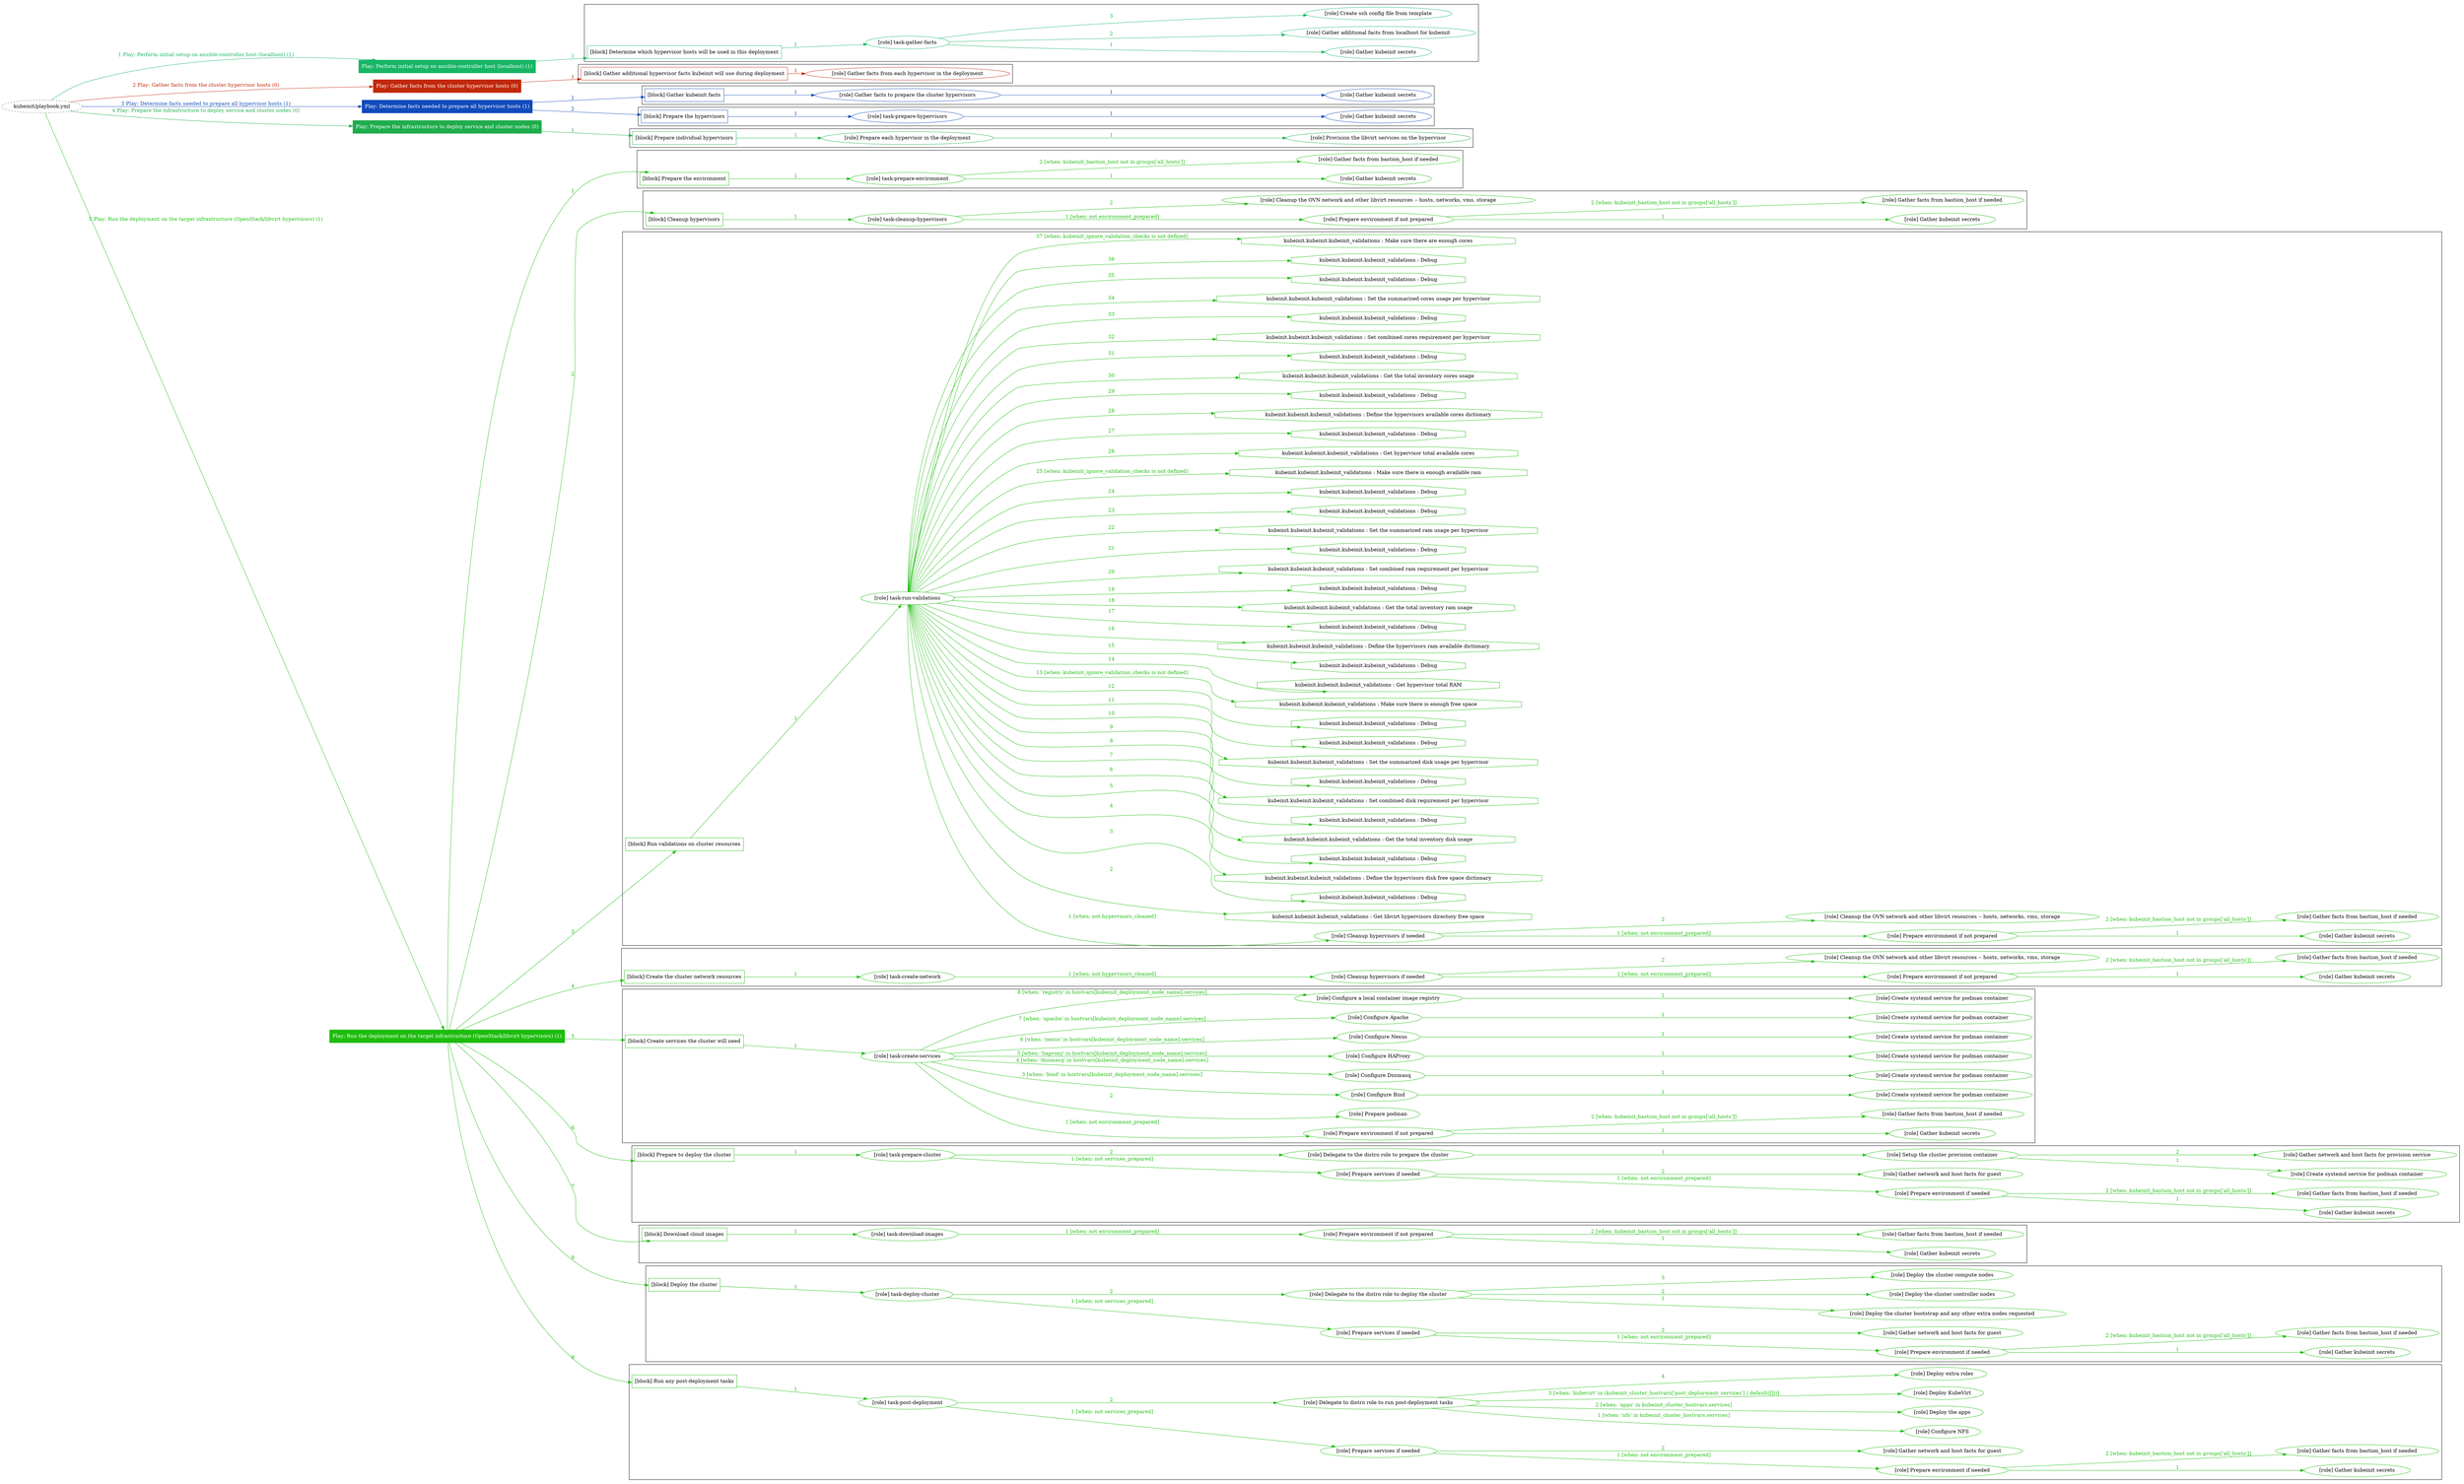 digraph {
	graph [concentrate=true ordering=in rankdir=LR ratio=fill]
	edge [esep=5 sep=10]
	"kubeinit/playbook.yml" [URL="/home/runner/work/kubeinit/kubeinit/kubeinit/playbook.yml" id=playbook_7d50c260 style=dotted]
	"kubeinit/playbook.yml" -> play_c2d3c5b2 [label="1 Play: Perform initial setup on ansible-controller host (localhost) (1)" color="#16b665" fontcolor="#16b665" id=edge_play_c2d3c5b2 labeltooltip="1 Play: Perform initial setup on ansible-controller host (localhost) (1)" tooltip="1 Play: Perform initial setup on ansible-controller host (localhost) (1)"]
	subgraph "Play: Perform initial setup on ansible-controller host (localhost) (1)" {
		play_c2d3c5b2 [label="Play: Perform initial setup on ansible-controller host (localhost) (1)" URL="/home/runner/work/kubeinit/kubeinit/kubeinit/playbook.yml" color="#16b665" fontcolor="#ffffff" id=play_c2d3c5b2 shape=box style=filled tooltip=localhost]
		play_c2d3c5b2 -> block_e5d37cc3 [label=1 color="#16b665" fontcolor="#16b665" id=edge_block_e5d37cc3 labeltooltip=1 tooltip=1]
		subgraph cluster_block_e5d37cc3 {
			block_e5d37cc3 [label="[block] Determine which hypervisor hosts will be used in this deployment" URL="/home/runner/work/kubeinit/kubeinit/kubeinit/playbook.yml" color="#16b665" id=block_e5d37cc3 labeltooltip="Determine which hypervisor hosts will be used in this deployment" shape=box tooltip="Determine which hypervisor hosts will be used in this deployment"]
			block_e5d37cc3 -> role_87b93e81 [label="1 " color="#16b665" fontcolor="#16b665" id=edge_role_87b93e81 labeltooltip="1 " tooltip="1 "]
			subgraph "task-gather-facts" {
				role_87b93e81 [label="[role] task-gather-facts" URL="/home/runner/work/kubeinit/kubeinit/kubeinit/playbook.yml" color="#16b665" id=role_87b93e81 tooltip="task-gather-facts"]
				role_87b93e81 -> role_99f37edb [label="1 " color="#16b665" fontcolor="#16b665" id=edge_role_99f37edb labeltooltip="1 " tooltip="1 "]
				subgraph "Gather kubeinit secrets" {
					role_99f37edb [label="[role] Gather kubeinit secrets" URL="/home/runner/.ansible/collections/ansible_collections/kubeinit/kubeinit/roles/kubeinit_prepare/tasks/build_hypervisors_group.yml" color="#16b665" id=role_99f37edb tooltip="Gather kubeinit secrets"]
				}
				role_87b93e81 -> role_da54cb33 [label="2 " color="#16b665" fontcolor="#16b665" id=edge_role_da54cb33 labeltooltip="2 " tooltip="2 "]
				subgraph "Gather additional facts from localhost for kubeinit" {
					role_da54cb33 [label="[role] Gather additional facts from localhost for kubeinit" URL="/home/runner/.ansible/collections/ansible_collections/kubeinit/kubeinit/roles/kubeinit_prepare/tasks/build_hypervisors_group.yml" color="#16b665" id=role_da54cb33 tooltip="Gather additional facts from localhost for kubeinit"]
				}
				role_87b93e81 -> role_543dd1a6 [label="3 " color="#16b665" fontcolor="#16b665" id=edge_role_543dd1a6 labeltooltip="3 " tooltip="3 "]
				subgraph "Create ssh config file from template" {
					role_543dd1a6 [label="[role] Create ssh config file from template" URL="/home/runner/.ansible/collections/ansible_collections/kubeinit/kubeinit/roles/kubeinit_prepare/tasks/build_hypervisors_group.yml" color="#16b665" id=role_543dd1a6 tooltip="Create ssh config file from template"]
				}
			}
		}
	}
	"kubeinit/playbook.yml" -> play_42590646 [label="2 Play: Gather facts from the cluster hypervisor hosts (0)" color="#c1290b" fontcolor="#c1290b" id=edge_play_42590646 labeltooltip="2 Play: Gather facts from the cluster hypervisor hosts (0)" tooltip="2 Play: Gather facts from the cluster hypervisor hosts (0)"]
	subgraph "Play: Gather facts from the cluster hypervisor hosts (0)" {
		play_42590646 [label="Play: Gather facts from the cluster hypervisor hosts (0)" URL="/home/runner/work/kubeinit/kubeinit/kubeinit/playbook.yml" color="#c1290b" fontcolor="#ffffff" id=play_42590646 shape=box style=filled tooltip="Play: Gather facts from the cluster hypervisor hosts (0)"]
		play_42590646 -> block_20b50455 [label=1 color="#c1290b" fontcolor="#c1290b" id=edge_block_20b50455 labeltooltip=1 tooltip=1]
		subgraph cluster_block_20b50455 {
			block_20b50455 [label="[block] Gather additional hypervisor facts kubeinit will use during deployment" URL="/home/runner/work/kubeinit/kubeinit/kubeinit/playbook.yml" color="#c1290b" id=block_20b50455 labeltooltip="Gather additional hypervisor facts kubeinit will use during deployment" shape=box tooltip="Gather additional hypervisor facts kubeinit will use during deployment"]
			block_20b50455 -> role_c400bb9d [label="1 " color="#c1290b" fontcolor="#c1290b" id=edge_role_c400bb9d labeltooltip="1 " tooltip="1 "]
			subgraph "Gather facts from each hypervisor in the deployment" {
				role_c400bb9d [label="[role] Gather facts from each hypervisor in the deployment" URL="/home/runner/work/kubeinit/kubeinit/kubeinit/playbook.yml" color="#c1290b" id=role_c400bb9d tooltip="Gather facts from each hypervisor in the deployment"]
			}
		}
	}
	"kubeinit/playbook.yml" -> play_c71c7848 [label="3 Play: Determine facts needed to prepare all hypervisor hosts (1)" color="#114bbb" fontcolor="#114bbb" id=edge_play_c71c7848 labeltooltip="3 Play: Determine facts needed to prepare all hypervisor hosts (1)" tooltip="3 Play: Determine facts needed to prepare all hypervisor hosts (1)"]
	subgraph "Play: Determine facts needed to prepare all hypervisor hosts (1)" {
		play_c71c7848 [label="Play: Determine facts needed to prepare all hypervisor hosts (1)" URL="/home/runner/work/kubeinit/kubeinit/kubeinit/playbook.yml" color="#114bbb" fontcolor="#ffffff" id=play_c71c7848 shape=box style=filled tooltip=localhost]
		play_c71c7848 -> block_9bcb5106 [label=1 color="#114bbb" fontcolor="#114bbb" id=edge_block_9bcb5106 labeltooltip=1 tooltip=1]
		subgraph cluster_block_9bcb5106 {
			block_9bcb5106 [label="[block] Gather kubeinit facts" URL="/home/runner/work/kubeinit/kubeinit/kubeinit/playbook.yml" color="#114bbb" id=block_9bcb5106 labeltooltip="Gather kubeinit facts" shape=box tooltip="Gather kubeinit facts"]
			block_9bcb5106 -> role_41654262 [label="1 " color="#114bbb" fontcolor="#114bbb" id=edge_role_41654262 labeltooltip="1 " tooltip="1 "]
			subgraph "Gather facts to prepare the cluster hypervisors" {
				role_41654262 [label="[role] Gather facts to prepare the cluster hypervisors" URL="/home/runner/work/kubeinit/kubeinit/kubeinit/playbook.yml" color="#114bbb" id=role_41654262 tooltip="Gather facts to prepare the cluster hypervisors"]
				role_41654262 -> role_6ba52eef [label="1 " color="#114bbb" fontcolor="#114bbb" id=edge_role_6ba52eef labeltooltip="1 " tooltip="1 "]
				subgraph "Gather kubeinit secrets" {
					role_6ba52eef [label="[role] Gather kubeinit secrets" URL="/home/runner/.ansible/collections/ansible_collections/kubeinit/kubeinit/roles/kubeinit_prepare/tasks/gather_kubeinit_facts.yml" color="#114bbb" id=role_6ba52eef tooltip="Gather kubeinit secrets"]
				}
			}
		}
		play_c71c7848 -> block_4c6f9617 [label=2 color="#114bbb" fontcolor="#114bbb" id=edge_block_4c6f9617 labeltooltip=2 tooltip=2]
		subgraph cluster_block_4c6f9617 {
			block_4c6f9617 [label="[block] Prepare the hypervisors" URL="/home/runner/work/kubeinit/kubeinit/kubeinit/playbook.yml" color="#114bbb" id=block_4c6f9617 labeltooltip="Prepare the hypervisors" shape=box tooltip="Prepare the hypervisors"]
			block_4c6f9617 -> role_143a505f [label="1 " color="#114bbb" fontcolor="#114bbb" id=edge_role_143a505f labeltooltip="1 " tooltip="1 "]
			subgraph "task-prepare-hypervisors" {
				role_143a505f [label="[role] task-prepare-hypervisors" URL="/home/runner/work/kubeinit/kubeinit/kubeinit/playbook.yml" color="#114bbb" id=role_143a505f tooltip="task-prepare-hypervisors"]
				role_143a505f -> role_879d6392 [label="1 " color="#114bbb" fontcolor="#114bbb" id=edge_role_879d6392 labeltooltip="1 " tooltip="1 "]
				subgraph "Gather kubeinit secrets" {
					role_879d6392 [label="[role] Gather kubeinit secrets" URL="/home/runner/.ansible/collections/ansible_collections/kubeinit/kubeinit/roles/kubeinit_prepare/tasks/gather_kubeinit_facts.yml" color="#114bbb" id=role_879d6392 tooltip="Gather kubeinit secrets"]
				}
			}
		}
	}
	"kubeinit/playbook.yml" -> play_f373e8b5 [label="4 Play: Prepare the infrastructure to deploy service and cluster nodes (0)" color="#1fad4c" fontcolor="#1fad4c" id=edge_play_f373e8b5 labeltooltip="4 Play: Prepare the infrastructure to deploy service and cluster nodes (0)" tooltip="4 Play: Prepare the infrastructure to deploy service and cluster nodes (0)"]
	subgraph "Play: Prepare the infrastructure to deploy service and cluster nodes (0)" {
		play_f373e8b5 [label="Play: Prepare the infrastructure to deploy service and cluster nodes (0)" URL="/home/runner/work/kubeinit/kubeinit/kubeinit/playbook.yml" color="#1fad4c" fontcolor="#ffffff" id=play_f373e8b5 shape=box style=filled tooltip="Play: Prepare the infrastructure to deploy service and cluster nodes (0)"]
		play_f373e8b5 -> block_27db4c7c [label=1 color="#1fad4c" fontcolor="#1fad4c" id=edge_block_27db4c7c labeltooltip=1 tooltip=1]
		subgraph cluster_block_27db4c7c {
			block_27db4c7c [label="[block] Prepare individual hypervisors" URL="/home/runner/work/kubeinit/kubeinit/kubeinit/playbook.yml" color="#1fad4c" id=block_27db4c7c labeltooltip="Prepare individual hypervisors" shape=box tooltip="Prepare individual hypervisors"]
			block_27db4c7c -> role_9af1e658 [label="1 " color="#1fad4c" fontcolor="#1fad4c" id=edge_role_9af1e658 labeltooltip="1 " tooltip="1 "]
			subgraph "Prepare each hypervisor in the deployment" {
				role_9af1e658 [label="[role] Prepare each hypervisor in the deployment" URL="/home/runner/work/kubeinit/kubeinit/kubeinit/playbook.yml" color="#1fad4c" id=role_9af1e658 tooltip="Prepare each hypervisor in the deployment"]
				role_9af1e658 -> role_0b201e44 [label="1 " color="#1fad4c" fontcolor="#1fad4c" id=edge_role_0b201e44 labeltooltip="1 " tooltip="1 "]
				subgraph "Provision the libvirt services on the hypervisor" {
					role_0b201e44 [label="[role] Provision the libvirt services on the hypervisor" URL="/home/runner/.ansible/collections/ansible_collections/kubeinit/kubeinit/roles/kubeinit_prepare/tasks/prepare_hypervisor.yml" color="#1fad4c" id=role_0b201e44 tooltip="Provision the libvirt services on the hypervisor"]
				}
			}
		}
	}
	"kubeinit/playbook.yml" -> play_487c11a9 [label="5 Play: Run the deployment on the target infrastructure (OpenStack/libvirt hypervisors) (1)" color="#1ebd0f" fontcolor="#1ebd0f" id=edge_play_487c11a9 labeltooltip="5 Play: Run the deployment on the target infrastructure (OpenStack/libvirt hypervisors) (1)" tooltip="5 Play: Run the deployment on the target infrastructure (OpenStack/libvirt hypervisors) (1)"]
	subgraph "Play: Run the deployment on the target infrastructure (OpenStack/libvirt hypervisors) (1)" {
		play_487c11a9 [label="Play: Run the deployment on the target infrastructure (OpenStack/libvirt hypervisors) (1)" URL="/home/runner/work/kubeinit/kubeinit/kubeinit/playbook.yml" color="#1ebd0f" fontcolor="#ffffff" id=play_487c11a9 shape=box style=filled tooltip=localhost]
		play_487c11a9 -> block_dd0f492b [label=1 color="#1ebd0f" fontcolor="#1ebd0f" id=edge_block_dd0f492b labeltooltip=1 tooltip=1]
		subgraph cluster_block_dd0f492b {
			block_dd0f492b [label="[block] Prepare the environment" URL="/home/runner/work/kubeinit/kubeinit/kubeinit/playbook.yml" color="#1ebd0f" id=block_dd0f492b labeltooltip="Prepare the environment" shape=box tooltip="Prepare the environment"]
			block_dd0f492b -> role_3e45c7af [label="1 " color="#1ebd0f" fontcolor="#1ebd0f" id=edge_role_3e45c7af labeltooltip="1 " tooltip="1 "]
			subgraph "task-prepare-environment" {
				role_3e45c7af [label="[role] task-prepare-environment" URL="/home/runner/work/kubeinit/kubeinit/kubeinit/playbook.yml" color="#1ebd0f" id=role_3e45c7af tooltip="task-prepare-environment"]
				role_3e45c7af -> role_49342302 [label="1 " color="#1ebd0f" fontcolor="#1ebd0f" id=edge_role_49342302 labeltooltip="1 " tooltip="1 "]
				subgraph "Gather kubeinit secrets" {
					role_49342302 [label="[role] Gather kubeinit secrets" URL="/home/runner/.ansible/collections/ansible_collections/kubeinit/kubeinit/roles/kubeinit_prepare/tasks/gather_kubeinit_facts.yml" color="#1ebd0f" id=role_49342302 tooltip="Gather kubeinit secrets"]
				}
				role_3e45c7af -> role_d9dae331 [label="2 [when: kubeinit_bastion_host not in groups['all_hosts']]" color="#1ebd0f" fontcolor="#1ebd0f" id=edge_role_d9dae331 labeltooltip="2 [when: kubeinit_bastion_host not in groups['all_hosts']]" tooltip="2 [when: kubeinit_bastion_host not in groups['all_hosts']]"]
				subgraph "Gather facts from bastion_host if needed" {
					role_d9dae331 [label="[role] Gather facts from bastion_host if needed" URL="/home/runner/.ansible/collections/ansible_collections/kubeinit/kubeinit/roles/kubeinit_prepare/tasks/main.yml" color="#1ebd0f" id=role_d9dae331 tooltip="Gather facts from bastion_host if needed"]
				}
			}
		}
		play_487c11a9 -> block_1b377a20 [label=2 color="#1ebd0f" fontcolor="#1ebd0f" id=edge_block_1b377a20 labeltooltip=2 tooltip=2]
		subgraph cluster_block_1b377a20 {
			block_1b377a20 [label="[block] Cleanup hypervisors" URL="/home/runner/work/kubeinit/kubeinit/kubeinit/playbook.yml" color="#1ebd0f" id=block_1b377a20 labeltooltip="Cleanup hypervisors" shape=box tooltip="Cleanup hypervisors"]
			block_1b377a20 -> role_8e061dad [label="1 " color="#1ebd0f" fontcolor="#1ebd0f" id=edge_role_8e061dad labeltooltip="1 " tooltip="1 "]
			subgraph "task-cleanup-hypervisors" {
				role_8e061dad [label="[role] task-cleanup-hypervisors" URL="/home/runner/work/kubeinit/kubeinit/kubeinit/playbook.yml" color="#1ebd0f" id=role_8e061dad tooltip="task-cleanup-hypervisors"]
				role_8e061dad -> role_d3abb04c [label="1 [when: not environment_prepared]" color="#1ebd0f" fontcolor="#1ebd0f" id=edge_role_d3abb04c labeltooltip="1 [when: not environment_prepared]" tooltip="1 [when: not environment_prepared]"]
				subgraph "Prepare environment if not prepared" {
					role_d3abb04c [label="[role] Prepare environment if not prepared" URL="/home/runner/.ansible/collections/ansible_collections/kubeinit/kubeinit/roles/kubeinit_libvirt/tasks/cleanup_hypervisors.yml" color="#1ebd0f" id=role_d3abb04c tooltip="Prepare environment if not prepared"]
					role_d3abb04c -> role_2fe85d28 [label="1 " color="#1ebd0f" fontcolor="#1ebd0f" id=edge_role_2fe85d28 labeltooltip="1 " tooltip="1 "]
					subgraph "Gather kubeinit secrets" {
						role_2fe85d28 [label="[role] Gather kubeinit secrets" URL="/home/runner/.ansible/collections/ansible_collections/kubeinit/kubeinit/roles/kubeinit_prepare/tasks/gather_kubeinit_facts.yml" color="#1ebd0f" id=role_2fe85d28 tooltip="Gather kubeinit secrets"]
					}
					role_d3abb04c -> role_1bf56ad1 [label="2 [when: kubeinit_bastion_host not in groups['all_hosts']]" color="#1ebd0f" fontcolor="#1ebd0f" id=edge_role_1bf56ad1 labeltooltip="2 [when: kubeinit_bastion_host not in groups['all_hosts']]" tooltip="2 [when: kubeinit_bastion_host not in groups['all_hosts']]"]
					subgraph "Gather facts from bastion_host if needed" {
						role_1bf56ad1 [label="[role] Gather facts from bastion_host if needed" URL="/home/runner/.ansible/collections/ansible_collections/kubeinit/kubeinit/roles/kubeinit_prepare/tasks/main.yml" color="#1ebd0f" id=role_1bf56ad1 tooltip="Gather facts from bastion_host if needed"]
					}
				}
				role_8e061dad -> role_7c693d55 [label="2 " color="#1ebd0f" fontcolor="#1ebd0f" id=edge_role_7c693d55 labeltooltip="2 " tooltip="2 "]
				subgraph "Cleanup the OVN network and other libvirt resources -- hosts, networks, vms, storage" {
					role_7c693d55 [label="[role] Cleanup the OVN network and other libvirt resources -- hosts, networks, vms, storage" URL="/home/runner/.ansible/collections/ansible_collections/kubeinit/kubeinit/roles/kubeinit_libvirt/tasks/cleanup_hypervisors.yml" color="#1ebd0f" id=role_7c693d55 tooltip="Cleanup the OVN network and other libvirt resources -- hosts, networks, vms, storage"]
				}
			}
		}
		play_487c11a9 -> block_9f2cb100 [label=3 color="#1ebd0f" fontcolor="#1ebd0f" id=edge_block_9f2cb100 labeltooltip=3 tooltip=3]
		subgraph cluster_block_9f2cb100 {
			block_9f2cb100 [label="[block] Run validations on cluster resources" URL="/home/runner/work/kubeinit/kubeinit/kubeinit/playbook.yml" color="#1ebd0f" id=block_9f2cb100 labeltooltip="Run validations on cluster resources" shape=box tooltip="Run validations on cluster resources"]
			block_9f2cb100 -> role_5605575b [label="1 " color="#1ebd0f" fontcolor="#1ebd0f" id=edge_role_5605575b labeltooltip="1 " tooltip="1 "]
			subgraph "task-run-validations" {
				role_5605575b [label="[role] task-run-validations" URL="/home/runner/work/kubeinit/kubeinit/kubeinit/playbook.yml" color="#1ebd0f" id=role_5605575b tooltip="task-run-validations"]
				role_5605575b -> role_04440552 [label="1 [when: not hypervisors_cleaned]" color="#1ebd0f" fontcolor="#1ebd0f" id=edge_role_04440552 labeltooltip="1 [when: not hypervisors_cleaned]" tooltip="1 [when: not hypervisors_cleaned]"]
				subgraph "Cleanup hypervisors if needed" {
					role_04440552 [label="[role] Cleanup hypervisors if needed" URL="/home/runner/.ansible/collections/ansible_collections/kubeinit/kubeinit/roles/kubeinit_validations/tasks/main.yml" color="#1ebd0f" id=role_04440552 tooltip="Cleanup hypervisors if needed"]
					role_04440552 -> role_e9a7d5d6 [label="1 [when: not environment_prepared]" color="#1ebd0f" fontcolor="#1ebd0f" id=edge_role_e9a7d5d6 labeltooltip="1 [when: not environment_prepared]" tooltip="1 [when: not environment_prepared]"]
					subgraph "Prepare environment if not prepared" {
						role_e9a7d5d6 [label="[role] Prepare environment if not prepared" URL="/home/runner/.ansible/collections/ansible_collections/kubeinit/kubeinit/roles/kubeinit_libvirt/tasks/cleanup_hypervisors.yml" color="#1ebd0f" id=role_e9a7d5d6 tooltip="Prepare environment if not prepared"]
						role_e9a7d5d6 -> role_2e8d3745 [label="1 " color="#1ebd0f" fontcolor="#1ebd0f" id=edge_role_2e8d3745 labeltooltip="1 " tooltip="1 "]
						subgraph "Gather kubeinit secrets" {
							role_2e8d3745 [label="[role] Gather kubeinit secrets" URL="/home/runner/.ansible/collections/ansible_collections/kubeinit/kubeinit/roles/kubeinit_prepare/tasks/gather_kubeinit_facts.yml" color="#1ebd0f" id=role_2e8d3745 tooltip="Gather kubeinit secrets"]
						}
						role_e9a7d5d6 -> role_9ceb7a9b [label="2 [when: kubeinit_bastion_host not in groups['all_hosts']]" color="#1ebd0f" fontcolor="#1ebd0f" id=edge_role_9ceb7a9b labeltooltip="2 [when: kubeinit_bastion_host not in groups['all_hosts']]" tooltip="2 [when: kubeinit_bastion_host not in groups['all_hosts']]"]
						subgraph "Gather facts from bastion_host if needed" {
							role_9ceb7a9b [label="[role] Gather facts from bastion_host if needed" URL="/home/runner/.ansible/collections/ansible_collections/kubeinit/kubeinit/roles/kubeinit_prepare/tasks/main.yml" color="#1ebd0f" id=role_9ceb7a9b tooltip="Gather facts from bastion_host if needed"]
						}
					}
					role_04440552 -> role_4bab05a2 [label="2 " color="#1ebd0f" fontcolor="#1ebd0f" id=edge_role_4bab05a2 labeltooltip="2 " tooltip="2 "]
					subgraph "Cleanup the OVN network and other libvirt resources -- hosts, networks, vms, storage" {
						role_4bab05a2 [label="[role] Cleanup the OVN network and other libvirt resources -- hosts, networks, vms, storage" URL="/home/runner/.ansible/collections/ansible_collections/kubeinit/kubeinit/roles/kubeinit_libvirt/tasks/cleanup_hypervisors.yml" color="#1ebd0f" id=role_4bab05a2 tooltip="Cleanup the OVN network and other libvirt resources -- hosts, networks, vms, storage"]
					}
				}
				task_956a75c8 [label="kubeinit.kubeinit.kubeinit_validations : Get libvirt hypervisors directory free space" URL="/home/runner/.ansible/collections/ansible_collections/kubeinit/kubeinit/roles/kubeinit_validations/tasks/10_libvirt_free_space.yml" color="#1ebd0f" id=task_956a75c8 shape=octagon tooltip="kubeinit.kubeinit.kubeinit_validations : Get libvirt hypervisors directory free space"]
				role_5605575b -> task_956a75c8 [label="2 " color="#1ebd0f" fontcolor="#1ebd0f" id=edge_task_956a75c8 labeltooltip="2 " tooltip="2 "]
				task_4034fff7 [label="kubeinit.kubeinit.kubeinit_validations : Debug" URL="/home/runner/.ansible/collections/ansible_collections/kubeinit/kubeinit/roles/kubeinit_validations/tasks/10_libvirt_free_space.yml" color="#1ebd0f" id=task_4034fff7 shape=octagon tooltip="kubeinit.kubeinit.kubeinit_validations : Debug"]
				role_5605575b -> task_4034fff7 [label="3 " color="#1ebd0f" fontcolor="#1ebd0f" id=edge_task_4034fff7 labeltooltip="3 " tooltip="3 "]
				task_e8ca8af4 [label="kubeinit.kubeinit.kubeinit_validations : Define the hypervisors disk free space dictionary" URL="/home/runner/.ansible/collections/ansible_collections/kubeinit/kubeinit/roles/kubeinit_validations/tasks/10_libvirt_free_space.yml" color="#1ebd0f" id=task_e8ca8af4 shape=octagon tooltip="kubeinit.kubeinit.kubeinit_validations : Define the hypervisors disk free space dictionary"]
				role_5605575b -> task_e8ca8af4 [label="4 " color="#1ebd0f" fontcolor="#1ebd0f" id=edge_task_e8ca8af4 labeltooltip="4 " tooltip="4 "]
				task_280119fa [label="kubeinit.kubeinit.kubeinit_validations : Debug" URL="/home/runner/.ansible/collections/ansible_collections/kubeinit/kubeinit/roles/kubeinit_validations/tasks/10_libvirt_free_space.yml" color="#1ebd0f" id=task_280119fa shape=octagon tooltip="kubeinit.kubeinit.kubeinit_validations : Debug"]
				role_5605575b -> task_280119fa [label="5 " color="#1ebd0f" fontcolor="#1ebd0f" id=edge_task_280119fa labeltooltip="5 " tooltip="5 "]
				task_fe35604f [label="kubeinit.kubeinit.kubeinit_validations : Get the total inventory disk usage" URL="/home/runner/.ansible/collections/ansible_collections/kubeinit/kubeinit/roles/kubeinit_validations/tasks/10_libvirt_free_space.yml" color="#1ebd0f" id=task_fe35604f shape=octagon tooltip="kubeinit.kubeinit.kubeinit_validations : Get the total inventory disk usage"]
				role_5605575b -> task_fe35604f [label="6 " color="#1ebd0f" fontcolor="#1ebd0f" id=edge_task_fe35604f labeltooltip="6 " tooltip="6 "]
				task_0dc60082 [label="kubeinit.kubeinit.kubeinit_validations : Debug" URL="/home/runner/.ansible/collections/ansible_collections/kubeinit/kubeinit/roles/kubeinit_validations/tasks/10_libvirt_free_space.yml" color="#1ebd0f" id=task_0dc60082 shape=octagon tooltip="kubeinit.kubeinit.kubeinit_validations : Debug"]
				role_5605575b -> task_0dc60082 [label="7 " color="#1ebd0f" fontcolor="#1ebd0f" id=edge_task_0dc60082 labeltooltip="7 " tooltip="7 "]
				task_968a9bf8 [label="kubeinit.kubeinit.kubeinit_validations : Set combined disk requirement per hypervisor" URL="/home/runner/.ansible/collections/ansible_collections/kubeinit/kubeinit/roles/kubeinit_validations/tasks/10_libvirt_free_space.yml" color="#1ebd0f" id=task_968a9bf8 shape=octagon tooltip="kubeinit.kubeinit.kubeinit_validations : Set combined disk requirement per hypervisor"]
				role_5605575b -> task_968a9bf8 [label="8 " color="#1ebd0f" fontcolor="#1ebd0f" id=edge_task_968a9bf8 labeltooltip="8 " tooltip="8 "]
				task_f3e3b133 [label="kubeinit.kubeinit.kubeinit_validations : Debug" URL="/home/runner/.ansible/collections/ansible_collections/kubeinit/kubeinit/roles/kubeinit_validations/tasks/10_libvirt_free_space.yml" color="#1ebd0f" id=task_f3e3b133 shape=octagon tooltip="kubeinit.kubeinit.kubeinit_validations : Debug"]
				role_5605575b -> task_f3e3b133 [label="9 " color="#1ebd0f" fontcolor="#1ebd0f" id=edge_task_f3e3b133 labeltooltip="9 " tooltip="9 "]
				task_de9ef24b [label="kubeinit.kubeinit.kubeinit_validations : Set the summarized disk usage per hypervisor" URL="/home/runner/.ansible/collections/ansible_collections/kubeinit/kubeinit/roles/kubeinit_validations/tasks/10_libvirt_free_space.yml" color="#1ebd0f" id=task_de9ef24b shape=octagon tooltip="kubeinit.kubeinit.kubeinit_validations : Set the summarized disk usage per hypervisor"]
				role_5605575b -> task_de9ef24b [label="10 " color="#1ebd0f" fontcolor="#1ebd0f" id=edge_task_de9ef24b labeltooltip="10 " tooltip="10 "]
				task_3f2f91c3 [label="kubeinit.kubeinit.kubeinit_validations : Debug" URL="/home/runner/.ansible/collections/ansible_collections/kubeinit/kubeinit/roles/kubeinit_validations/tasks/10_libvirt_free_space.yml" color="#1ebd0f" id=task_3f2f91c3 shape=octagon tooltip="kubeinit.kubeinit.kubeinit_validations : Debug"]
				role_5605575b -> task_3f2f91c3 [label="11 " color="#1ebd0f" fontcolor="#1ebd0f" id=edge_task_3f2f91c3 labeltooltip="11 " tooltip="11 "]
				task_373ee1db [label="kubeinit.kubeinit.kubeinit_validations : Debug" URL="/home/runner/.ansible/collections/ansible_collections/kubeinit/kubeinit/roles/kubeinit_validations/tasks/10_libvirt_free_space.yml" color="#1ebd0f" id=task_373ee1db shape=octagon tooltip="kubeinit.kubeinit.kubeinit_validations : Debug"]
				role_5605575b -> task_373ee1db [label="12 " color="#1ebd0f" fontcolor="#1ebd0f" id=edge_task_373ee1db labeltooltip="12 " tooltip="12 "]
				task_53df90c3 [label="kubeinit.kubeinit.kubeinit_validations : Make sure there is enough free space" URL="/home/runner/.ansible/collections/ansible_collections/kubeinit/kubeinit/roles/kubeinit_validations/tasks/10_libvirt_free_space.yml" color="#1ebd0f" id=task_53df90c3 shape=octagon tooltip="kubeinit.kubeinit.kubeinit_validations : Make sure there is enough free space"]
				role_5605575b -> task_53df90c3 [label="13 [when: kubeinit_ignore_validation_checks is not defined]" color="#1ebd0f" fontcolor="#1ebd0f" id=edge_task_53df90c3 labeltooltip="13 [when: kubeinit_ignore_validation_checks is not defined]" tooltip="13 [when: kubeinit_ignore_validation_checks is not defined]"]
				task_854b1705 [label="kubeinit.kubeinit.kubeinit_validations : Get hypervisor total RAM" URL="/home/runner/.ansible/collections/ansible_collections/kubeinit/kubeinit/roles/kubeinit_validations/tasks/20_libvirt_available_ram.yml" color="#1ebd0f" id=task_854b1705 shape=octagon tooltip="kubeinit.kubeinit.kubeinit_validations : Get hypervisor total RAM"]
				role_5605575b -> task_854b1705 [label="14 " color="#1ebd0f" fontcolor="#1ebd0f" id=edge_task_854b1705 labeltooltip="14 " tooltip="14 "]
				task_9353f9bf [label="kubeinit.kubeinit.kubeinit_validations : Debug" URL="/home/runner/.ansible/collections/ansible_collections/kubeinit/kubeinit/roles/kubeinit_validations/tasks/20_libvirt_available_ram.yml" color="#1ebd0f" id=task_9353f9bf shape=octagon tooltip="kubeinit.kubeinit.kubeinit_validations : Debug"]
				role_5605575b -> task_9353f9bf [label="15 " color="#1ebd0f" fontcolor="#1ebd0f" id=edge_task_9353f9bf labeltooltip="15 " tooltip="15 "]
				task_4e526e92 [label="kubeinit.kubeinit.kubeinit_validations : Define the hypervisors ram available dictionary" URL="/home/runner/.ansible/collections/ansible_collections/kubeinit/kubeinit/roles/kubeinit_validations/tasks/20_libvirt_available_ram.yml" color="#1ebd0f" id=task_4e526e92 shape=octagon tooltip="kubeinit.kubeinit.kubeinit_validations : Define the hypervisors ram available dictionary"]
				role_5605575b -> task_4e526e92 [label="16 " color="#1ebd0f" fontcolor="#1ebd0f" id=edge_task_4e526e92 labeltooltip="16 " tooltip="16 "]
				task_3eb8c053 [label="kubeinit.kubeinit.kubeinit_validations : Debug" URL="/home/runner/.ansible/collections/ansible_collections/kubeinit/kubeinit/roles/kubeinit_validations/tasks/20_libvirt_available_ram.yml" color="#1ebd0f" id=task_3eb8c053 shape=octagon tooltip="kubeinit.kubeinit.kubeinit_validations : Debug"]
				role_5605575b -> task_3eb8c053 [label="17 " color="#1ebd0f" fontcolor="#1ebd0f" id=edge_task_3eb8c053 labeltooltip="17 " tooltip="17 "]
				task_90198c34 [label="kubeinit.kubeinit.kubeinit_validations : Get the total inventory ram usage" URL="/home/runner/.ansible/collections/ansible_collections/kubeinit/kubeinit/roles/kubeinit_validations/tasks/20_libvirt_available_ram.yml" color="#1ebd0f" id=task_90198c34 shape=octagon tooltip="kubeinit.kubeinit.kubeinit_validations : Get the total inventory ram usage"]
				role_5605575b -> task_90198c34 [label="18 " color="#1ebd0f" fontcolor="#1ebd0f" id=edge_task_90198c34 labeltooltip="18 " tooltip="18 "]
				task_db88b611 [label="kubeinit.kubeinit.kubeinit_validations : Debug" URL="/home/runner/.ansible/collections/ansible_collections/kubeinit/kubeinit/roles/kubeinit_validations/tasks/20_libvirt_available_ram.yml" color="#1ebd0f" id=task_db88b611 shape=octagon tooltip="kubeinit.kubeinit.kubeinit_validations : Debug"]
				role_5605575b -> task_db88b611 [label="19 " color="#1ebd0f" fontcolor="#1ebd0f" id=edge_task_db88b611 labeltooltip="19 " tooltip="19 "]
				task_ca6d66aa [label="kubeinit.kubeinit.kubeinit_validations : Set combined ram requirement per hypervisor" URL="/home/runner/.ansible/collections/ansible_collections/kubeinit/kubeinit/roles/kubeinit_validations/tasks/20_libvirt_available_ram.yml" color="#1ebd0f" id=task_ca6d66aa shape=octagon tooltip="kubeinit.kubeinit.kubeinit_validations : Set combined ram requirement per hypervisor"]
				role_5605575b -> task_ca6d66aa [label="20 " color="#1ebd0f" fontcolor="#1ebd0f" id=edge_task_ca6d66aa labeltooltip="20 " tooltip="20 "]
				task_9507faf2 [label="kubeinit.kubeinit.kubeinit_validations : Debug" URL="/home/runner/.ansible/collections/ansible_collections/kubeinit/kubeinit/roles/kubeinit_validations/tasks/20_libvirt_available_ram.yml" color="#1ebd0f" id=task_9507faf2 shape=octagon tooltip="kubeinit.kubeinit.kubeinit_validations : Debug"]
				role_5605575b -> task_9507faf2 [label="21 " color="#1ebd0f" fontcolor="#1ebd0f" id=edge_task_9507faf2 labeltooltip="21 " tooltip="21 "]
				task_290422ee [label="kubeinit.kubeinit.kubeinit_validations : Set the summarized ram usage per hypervisor" URL="/home/runner/.ansible/collections/ansible_collections/kubeinit/kubeinit/roles/kubeinit_validations/tasks/20_libvirt_available_ram.yml" color="#1ebd0f" id=task_290422ee shape=octagon tooltip="kubeinit.kubeinit.kubeinit_validations : Set the summarized ram usage per hypervisor"]
				role_5605575b -> task_290422ee [label="22 " color="#1ebd0f" fontcolor="#1ebd0f" id=edge_task_290422ee labeltooltip="22 " tooltip="22 "]
				task_a887dfcd [label="kubeinit.kubeinit.kubeinit_validations : Debug" URL="/home/runner/.ansible/collections/ansible_collections/kubeinit/kubeinit/roles/kubeinit_validations/tasks/20_libvirt_available_ram.yml" color="#1ebd0f" id=task_a887dfcd shape=octagon tooltip="kubeinit.kubeinit.kubeinit_validations : Debug"]
				role_5605575b -> task_a887dfcd [label="23 " color="#1ebd0f" fontcolor="#1ebd0f" id=edge_task_a887dfcd labeltooltip="23 " tooltip="23 "]
				task_10440da0 [label="kubeinit.kubeinit.kubeinit_validations : Debug" URL="/home/runner/.ansible/collections/ansible_collections/kubeinit/kubeinit/roles/kubeinit_validations/tasks/20_libvirt_available_ram.yml" color="#1ebd0f" id=task_10440da0 shape=octagon tooltip="kubeinit.kubeinit.kubeinit_validations : Debug"]
				role_5605575b -> task_10440da0 [label="24 " color="#1ebd0f" fontcolor="#1ebd0f" id=edge_task_10440da0 labeltooltip="24 " tooltip="24 "]
				task_81cdeb0a [label="kubeinit.kubeinit.kubeinit_validations : Make sure there is enough available ram" URL="/home/runner/.ansible/collections/ansible_collections/kubeinit/kubeinit/roles/kubeinit_validations/tasks/20_libvirt_available_ram.yml" color="#1ebd0f" id=task_81cdeb0a shape=octagon tooltip="kubeinit.kubeinit.kubeinit_validations : Make sure there is enough available ram"]
				role_5605575b -> task_81cdeb0a [label="25 [when: kubeinit_ignore_validation_checks is not defined]" color="#1ebd0f" fontcolor="#1ebd0f" id=edge_task_81cdeb0a labeltooltip="25 [when: kubeinit_ignore_validation_checks is not defined]" tooltip="25 [when: kubeinit_ignore_validation_checks is not defined]"]
				task_1dc116a9 [label="kubeinit.kubeinit.kubeinit_validations : Get hypervisor total available cores" URL="/home/runner/.ansible/collections/ansible_collections/kubeinit/kubeinit/roles/kubeinit_validations/tasks/30_libvirt_check_cpu_cores.yml" color="#1ebd0f" id=task_1dc116a9 shape=octagon tooltip="kubeinit.kubeinit.kubeinit_validations : Get hypervisor total available cores"]
				role_5605575b -> task_1dc116a9 [label="26 " color="#1ebd0f" fontcolor="#1ebd0f" id=edge_task_1dc116a9 labeltooltip="26 " tooltip="26 "]
				task_0d1133ef [label="kubeinit.kubeinit.kubeinit_validations : Debug" URL="/home/runner/.ansible/collections/ansible_collections/kubeinit/kubeinit/roles/kubeinit_validations/tasks/30_libvirt_check_cpu_cores.yml" color="#1ebd0f" id=task_0d1133ef shape=octagon tooltip="kubeinit.kubeinit.kubeinit_validations : Debug"]
				role_5605575b -> task_0d1133ef [label="27 " color="#1ebd0f" fontcolor="#1ebd0f" id=edge_task_0d1133ef labeltooltip="27 " tooltip="27 "]
				task_86bff41f [label="kubeinit.kubeinit.kubeinit_validations : Define the hypervisors available cores dictionary" URL="/home/runner/.ansible/collections/ansible_collections/kubeinit/kubeinit/roles/kubeinit_validations/tasks/30_libvirt_check_cpu_cores.yml" color="#1ebd0f" id=task_86bff41f shape=octagon tooltip="kubeinit.kubeinit.kubeinit_validations : Define the hypervisors available cores dictionary"]
				role_5605575b -> task_86bff41f [label="28 " color="#1ebd0f" fontcolor="#1ebd0f" id=edge_task_86bff41f labeltooltip="28 " tooltip="28 "]
				task_a19ef084 [label="kubeinit.kubeinit.kubeinit_validations : Debug" URL="/home/runner/.ansible/collections/ansible_collections/kubeinit/kubeinit/roles/kubeinit_validations/tasks/30_libvirt_check_cpu_cores.yml" color="#1ebd0f" id=task_a19ef084 shape=octagon tooltip="kubeinit.kubeinit.kubeinit_validations : Debug"]
				role_5605575b -> task_a19ef084 [label="29 " color="#1ebd0f" fontcolor="#1ebd0f" id=edge_task_a19ef084 labeltooltip="29 " tooltip="29 "]
				task_7db58825 [label="kubeinit.kubeinit.kubeinit_validations : Get the total inventory cores usage" URL="/home/runner/.ansible/collections/ansible_collections/kubeinit/kubeinit/roles/kubeinit_validations/tasks/30_libvirt_check_cpu_cores.yml" color="#1ebd0f" id=task_7db58825 shape=octagon tooltip="kubeinit.kubeinit.kubeinit_validations : Get the total inventory cores usage"]
				role_5605575b -> task_7db58825 [label="30 " color="#1ebd0f" fontcolor="#1ebd0f" id=edge_task_7db58825 labeltooltip="30 " tooltip="30 "]
				task_bf0d7b71 [label="kubeinit.kubeinit.kubeinit_validations : Debug" URL="/home/runner/.ansible/collections/ansible_collections/kubeinit/kubeinit/roles/kubeinit_validations/tasks/30_libvirt_check_cpu_cores.yml" color="#1ebd0f" id=task_bf0d7b71 shape=octagon tooltip="kubeinit.kubeinit.kubeinit_validations : Debug"]
				role_5605575b -> task_bf0d7b71 [label="31 " color="#1ebd0f" fontcolor="#1ebd0f" id=edge_task_bf0d7b71 labeltooltip="31 " tooltip="31 "]
				task_45f72b90 [label="kubeinit.kubeinit.kubeinit_validations : Set combined cores requirement per hypervisor" URL="/home/runner/.ansible/collections/ansible_collections/kubeinit/kubeinit/roles/kubeinit_validations/tasks/30_libvirt_check_cpu_cores.yml" color="#1ebd0f" id=task_45f72b90 shape=octagon tooltip="kubeinit.kubeinit.kubeinit_validations : Set combined cores requirement per hypervisor"]
				role_5605575b -> task_45f72b90 [label="32 " color="#1ebd0f" fontcolor="#1ebd0f" id=edge_task_45f72b90 labeltooltip="32 " tooltip="32 "]
				task_f5ddb312 [label="kubeinit.kubeinit.kubeinit_validations : Debug" URL="/home/runner/.ansible/collections/ansible_collections/kubeinit/kubeinit/roles/kubeinit_validations/tasks/30_libvirt_check_cpu_cores.yml" color="#1ebd0f" id=task_f5ddb312 shape=octagon tooltip="kubeinit.kubeinit.kubeinit_validations : Debug"]
				role_5605575b -> task_f5ddb312 [label="33 " color="#1ebd0f" fontcolor="#1ebd0f" id=edge_task_f5ddb312 labeltooltip="33 " tooltip="33 "]
				task_f5d3cce6 [label="kubeinit.kubeinit.kubeinit_validations : Set the summarized cores usage per hypervisor" URL="/home/runner/.ansible/collections/ansible_collections/kubeinit/kubeinit/roles/kubeinit_validations/tasks/30_libvirt_check_cpu_cores.yml" color="#1ebd0f" id=task_f5d3cce6 shape=octagon tooltip="kubeinit.kubeinit.kubeinit_validations : Set the summarized cores usage per hypervisor"]
				role_5605575b -> task_f5d3cce6 [label="34 " color="#1ebd0f" fontcolor="#1ebd0f" id=edge_task_f5d3cce6 labeltooltip="34 " tooltip="34 "]
				task_f7cd8eda [label="kubeinit.kubeinit.kubeinit_validations : Debug" URL="/home/runner/.ansible/collections/ansible_collections/kubeinit/kubeinit/roles/kubeinit_validations/tasks/30_libvirt_check_cpu_cores.yml" color="#1ebd0f" id=task_f7cd8eda shape=octagon tooltip="kubeinit.kubeinit.kubeinit_validations : Debug"]
				role_5605575b -> task_f7cd8eda [label="35 " color="#1ebd0f" fontcolor="#1ebd0f" id=edge_task_f7cd8eda labeltooltip="35 " tooltip="35 "]
				task_4c35d671 [label="kubeinit.kubeinit.kubeinit_validations : Debug" URL="/home/runner/.ansible/collections/ansible_collections/kubeinit/kubeinit/roles/kubeinit_validations/tasks/30_libvirt_check_cpu_cores.yml" color="#1ebd0f" id=task_4c35d671 shape=octagon tooltip="kubeinit.kubeinit.kubeinit_validations : Debug"]
				role_5605575b -> task_4c35d671 [label="36 " color="#1ebd0f" fontcolor="#1ebd0f" id=edge_task_4c35d671 labeltooltip="36 " tooltip="36 "]
				task_ab4ed89c [label="kubeinit.kubeinit.kubeinit_validations : Make sure there are enough cores" URL="/home/runner/.ansible/collections/ansible_collections/kubeinit/kubeinit/roles/kubeinit_validations/tasks/30_libvirt_check_cpu_cores.yml" color="#1ebd0f" id=task_ab4ed89c shape=octagon tooltip="kubeinit.kubeinit.kubeinit_validations : Make sure there are enough cores"]
				role_5605575b -> task_ab4ed89c [label="37 [when: kubeinit_ignore_validation_checks is not defined]" color="#1ebd0f" fontcolor="#1ebd0f" id=edge_task_ab4ed89c labeltooltip="37 [when: kubeinit_ignore_validation_checks is not defined]" tooltip="37 [when: kubeinit_ignore_validation_checks is not defined]"]
			}
		}
		play_487c11a9 -> block_0822a8a3 [label=4 color="#1ebd0f" fontcolor="#1ebd0f" id=edge_block_0822a8a3 labeltooltip=4 tooltip=4]
		subgraph cluster_block_0822a8a3 {
			block_0822a8a3 [label="[block] Create the cluster network resources" URL="/home/runner/work/kubeinit/kubeinit/kubeinit/playbook.yml" color="#1ebd0f" id=block_0822a8a3 labeltooltip="Create the cluster network resources" shape=box tooltip="Create the cluster network resources"]
			block_0822a8a3 -> role_a5dddce9 [label="1 " color="#1ebd0f" fontcolor="#1ebd0f" id=edge_role_a5dddce9 labeltooltip="1 " tooltip="1 "]
			subgraph "task-create-network" {
				role_a5dddce9 [label="[role] task-create-network" URL="/home/runner/work/kubeinit/kubeinit/kubeinit/playbook.yml" color="#1ebd0f" id=role_a5dddce9 tooltip="task-create-network"]
				role_a5dddce9 -> role_a6a7f4da [label="1 [when: not hypervisors_cleaned]" color="#1ebd0f" fontcolor="#1ebd0f" id=edge_role_a6a7f4da labeltooltip="1 [when: not hypervisors_cleaned]" tooltip="1 [when: not hypervisors_cleaned]"]
				subgraph "Cleanup hypervisors if needed" {
					role_a6a7f4da [label="[role] Cleanup hypervisors if needed" URL="/home/runner/.ansible/collections/ansible_collections/kubeinit/kubeinit/roles/kubeinit_libvirt/tasks/create_network.yml" color="#1ebd0f" id=role_a6a7f4da tooltip="Cleanup hypervisors if needed"]
					role_a6a7f4da -> role_4e1d9fb7 [label="1 [when: not environment_prepared]" color="#1ebd0f" fontcolor="#1ebd0f" id=edge_role_4e1d9fb7 labeltooltip="1 [when: not environment_prepared]" tooltip="1 [when: not environment_prepared]"]
					subgraph "Prepare environment if not prepared" {
						role_4e1d9fb7 [label="[role] Prepare environment if not prepared" URL="/home/runner/.ansible/collections/ansible_collections/kubeinit/kubeinit/roles/kubeinit_libvirt/tasks/cleanup_hypervisors.yml" color="#1ebd0f" id=role_4e1d9fb7 tooltip="Prepare environment if not prepared"]
						role_4e1d9fb7 -> role_34b16d66 [label="1 " color="#1ebd0f" fontcolor="#1ebd0f" id=edge_role_34b16d66 labeltooltip="1 " tooltip="1 "]
						subgraph "Gather kubeinit secrets" {
							role_34b16d66 [label="[role] Gather kubeinit secrets" URL="/home/runner/.ansible/collections/ansible_collections/kubeinit/kubeinit/roles/kubeinit_prepare/tasks/gather_kubeinit_facts.yml" color="#1ebd0f" id=role_34b16d66 tooltip="Gather kubeinit secrets"]
						}
						role_4e1d9fb7 -> role_8218e41a [label="2 [when: kubeinit_bastion_host not in groups['all_hosts']]" color="#1ebd0f" fontcolor="#1ebd0f" id=edge_role_8218e41a labeltooltip="2 [when: kubeinit_bastion_host not in groups['all_hosts']]" tooltip="2 [when: kubeinit_bastion_host not in groups['all_hosts']]"]
						subgraph "Gather facts from bastion_host if needed" {
							role_8218e41a [label="[role] Gather facts from bastion_host if needed" URL="/home/runner/.ansible/collections/ansible_collections/kubeinit/kubeinit/roles/kubeinit_prepare/tasks/main.yml" color="#1ebd0f" id=role_8218e41a tooltip="Gather facts from bastion_host if needed"]
						}
					}
					role_a6a7f4da -> role_f930e2f3 [label="2 " color="#1ebd0f" fontcolor="#1ebd0f" id=edge_role_f930e2f3 labeltooltip="2 " tooltip="2 "]
					subgraph "Cleanup the OVN network and other libvirt resources -- hosts, networks, vms, storage" {
						role_f930e2f3 [label="[role] Cleanup the OVN network and other libvirt resources -- hosts, networks, vms, storage" URL="/home/runner/.ansible/collections/ansible_collections/kubeinit/kubeinit/roles/kubeinit_libvirt/tasks/cleanup_hypervisors.yml" color="#1ebd0f" id=role_f930e2f3 tooltip="Cleanup the OVN network and other libvirt resources -- hosts, networks, vms, storage"]
					}
				}
			}
		}
		play_487c11a9 -> block_81716ccf [label=5 color="#1ebd0f" fontcolor="#1ebd0f" id=edge_block_81716ccf labeltooltip=5 tooltip=5]
		subgraph cluster_block_81716ccf {
			block_81716ccf [label="[block] Create services the cluster will need" URL="/home/runner/work/kubeinit/kubeinit/kubeinit/playbook.yml" color="#1ebd0f" id=block_81716ccf labeltooltip="Create services the cluster will need" shape=box tooltip="Create services the cluster will need"]
			block_81716ccf -> role_101d4e51 [label="1 " color="#1ebd0f" fontcolor="#1ebd0f" id=edge_role_101d4e51 labeltooltip="1 " tooltip="1 "]
			subgraph "task-create-services" {
				role_101d4e51 [label="[role] task-create-services" URL="/home/runner/work/kubeinit/kubeinit/kubeinit/playbook.yml" color="#1ebd0f" id=role_101d4e51 tooltip="task-create-services"]
				role_101d4e51 -> role_f6ba2b6e [label="1 [when: not environment_prepared]" color="#1ebd0f" fontcolor="#1ebd0f" id=edge_role_f6ba2b6e labeltooltip="1 [when: not environment_prepared]" tooltip="1 [when: not environment_prepared]"]
				subgraph "Prepare environment if not prepared" {
					role_f6ba2b6e [label="[role] Prepare environment if not prepared" URL="/home/runner/.ansible/collections/ansible_collections/kubeinit/kubeinit/roles/kubeinit_services/tasks/main.yml" color="#1ebd0f" id=role_f6ba2b6e tooltip="Prepare environment if not prepared"]
					role_f6ba2b6e -> role_ceb8f8a2 [label="1 " color="#1ebd0f" fontcolor="#1ebd0f" id=edge_role_ceb8f8a2 labeltooltip="1 " tooltip="1 "]
					subgraph "Gather kubeinit secrets" {
						role_ceb8f8a2 [label="[role] Gather kubeinit secrets" URL="/home/runner/.ansible/collections/ansible_collections/kubeinit/kubeinit/roles/kubeinit_prepare/tasks/gather_kubeinit_facts.yml" color="#1ebd0f" id=role_ceb8f8a2 tooltip="Gather kubeinit secrets"]
					}
					role_f6ba2b6e -> role_b16bb851 [label="2 [when: kubeinit_bastion_host not in groups['all_hosts']]" color="#1ebd0f" fontcolor="#1ebd0f" id=edge_role_b16bb851 labeltooltip="2 [when: kubeinit_bastion_host not in groups['all_hosts']]" tooltip="2 [when: kubeinit_bastion_host not in groups['all_hosts']]"]
					subgraph "Gather facts from bastion_host if needed" {
						role_b16bb851 [label="[role] Gather facts from bastion_host if needed" URL="/home/runner/.ansible/collections/ansible_collections/kubeinit/kubeinit/roles/kubeinit_prepare/tasks/main.yml" color="#1ebd0f" id=role_b16bb851 tooltip="Gather facts from bastion_host if needed"]
					}
				}
				role_101d4e51 -> role_0d9e297e [label="2 " color="#1ebd0f" fontcolor="#1ebd0f" id=edge_role_0d9e297e labeltooltip="2 " tooltip="2 "]
				subgraph "Prepare podman" {
					role_0d9e297e [label="[role] Prepare podman" URL="/home/runner/.ansible/collections/ansible_collections/kubeinit/kubeinit/roles/kubeinit_services/tasks/00_create_service_pod.yml" color="#1ebd0f" id=role_0d9e297e tooltip="Prepare podman"]
				}
				role_101d4e51 -> role_096a5d9c [label="3 [when: 'bind' in hostvars[kubeinit_deployment_node_name].services]" color="#1ebd0f" fontcolor="#1ebd0f" id=edge_role_096a5d9c labeltooltip="3 [when: 'bind' in hostvars[kubeinit_deployment_node_name].services]" tooltip="3 [when: 'bind' in hostvars[kubeinit_deployment_node_name].services]"]
				subgraph "Configure Bind" {
					role_096a5d9c [label="[role] Configure Bind" URL="/home/runner/.ansible/collections/ansible_collections/kubeinit/kubeinit/roles/kubeinit_services/tasks/start_services_containers.yml" color="#1ebd0f" id=role_096a5d9c tooltip="Configure Bind"]
					role_096a5d9c -> role_bdb72474 [label="1 " color="#1ebd0f" fontcolor="#1ebd0f" id=edge_role_bdb72474 labeltooltip="1 " tooltip="1 "]
					subgraph "Create systemd service for podman container" {
						role_bdb72474 [label="[role] Create systemd service for podman container" URL="/home/runner/.ansible/collections/ansible_collections/kubeinit/kubeinit/roles/kubeinit_bind/tasks/main.yml" color="#1ebd0f" id=role_bdb72474 tooltip="Create systemd service for podman container"]
					}
				}
				role_101d4e51 -> role_5b63ed1c [label="4 [when: 'dnsmasq' in hostvars[kubeinit_deployment_node_name].services]" color="#1ebd0f" fontcolor="#1ebd0f" id=edge_role_5b63ed1c labeltooltip="4 [when: 'dnsmasq' in hostvars[kubeinit_deployment_node_name].services]" tooltip="4 [when: 'dnsmasq' in hostvars[kubeinit_deployment_node_name].services]"]
				subgraph "Configure Dnsmasq" {
					role_5b63ed1c [label="[role] Configure Dnsmasq" URL="/home/runner/.ansible/collections/ansible_collections/kubeinit/kubeinit/roles/kubeinit_services/tasks/start_services_containers.yml" color="#1ebd0f" id=role_5b63ed1c tooltip="Configure Dnsmasq"]
					role_5b63ed1c -> role_3ac4618f [label="1 " color="#1ebd0f" fontcolor="#1ebd0f" id=edge_role_3ac4618f labeltooltip="1 " tooltip="1 "]
					subgraph "Create systemd service for podman container" {
						role_3ac4618f [label="[role] Create systemd service for podman container" URL="/home/runner/.ansible/collections/ansible_collections/kubeinit/kubeinit/roles/kubeinit_dnsmasq/tasks/main.yml" color="#1ebd0f" id=role_3ac4618f tooltip="Create systemd service for podman container"]
					}
				}
				role_101d4e51 -> role_0bd789f4 [label="5 [when: 'haproxy' in hostvars[kubeinit_deployment_node_name].services]" color="#1ebd0f" fontcolor="#1ebd0f" id=edge_role_0bd789f4 labeltooltip="5 [when: 'haproxy' in hostvars[kubeinit_deployment_node_name].services]" tooltip="5 [when: 'haproxy' in hostvars[kubeinit_deployment_node_name].services]"]
				subgraph "Configure HAProxy" {
					role_0bd789f4 [label="[role] Configure HAProxy" URL="/home/runner/.ansible/collections/ansible_collections/kubeinit/kubeinit/roles/kubeinit_services/tasks/start_services_containers.yml" color="#1ebd0f" id=role_0bd789f4 tooltip="Configure HAProxy"]
					role_0bd789f4 -> role_82f32cd5 [label="1 " color="#1ebd0f" fontcolor="#1ebd0f" id=edge_role_82f32cd5 labeltooltip="1 " tooltip="1 "]
					subgraph "Create systemd service for podman container" {
						role_82f32cd5 [label="[role] Create systemd service for podman container" URL="/home/runner/.ansible/collections/ansible_collections/kubeinit/kubeinit/roles/kubeinit_haproxy/tasks/main.yml" color="#1ebd0f" id=role_82f32cd5 tooltip="Create systemd service for podman container"]
					}
				}
				role_101d4e51 -> role_6c9de0cd [label="6 [when: 'nexus' in hostvars[kubeinit_deployment_node_name].services]" color="#1ebd0f" fontcolor="#1ebd0f" id=edge_role_6c9de0cd labeltooltip="6 [when: 'nexus' in hostvars[kubeinit_deployment_node_name].services]" tooltip="6 [when: 'nexus' in hostvars[kubeinit_deployment_node_name].services]"]
				subgraph "Configure Nexus" {
					role_6c9de0cd [label="[role] Configure Nexus" URL="/home/runner/.ansible/collections/ansible_collections/kubeinit/kubeinit/roles/kubeinit_services/tasks/start_services_containers.yml" color="#1ebd0f" id=role_6c9de0cd tooltip="Configure Nexus"]
					role_6c9de0cd -> role_8dca9381 [label="1 " color="#1ebd0f" fontcolor="#1ebd0f" id=edge_role_8dca9381 labeltooltip="1 " tooltip="1 "]
					subgraph "Create systemd service for podman container" {
						role_8dca9381 [label="[role] Create systemd service for podman container" URL="/home/runner/.ansible/collections/ansible_collections/kubeinit/kubeinit/roles/kubeinit_nexus/tasks/main.yml" color="#1ebd0f" id=role_8dca9381 tooltip="Create systemd service for podman container"]
					}
				}
				role_101d4e51 -> role_a7f9eaad [label="7 [when: 'apache' in hostvars[kubeinit_deployment_node_name].services]" color="#1ebd0f" fontcolor="#1ebd0f" id=edge_role_a7f9eaad labeltooltip="7 [when: 'apache' in hostvars[kubeinit_deployment_node_name].services]" tooltip="7 [when: 'apache' in hostvars[kubeinit_deployment_node_name].services]"]
				subgraph "Configure Apache" {
					role_a7f9eaad [label="[role] Configure Apache" URL="/home/runner/.ansible/collections/ansible_collections/kubeinit/kubeinit/roles/kubeinit_services/tasks/start_services_containers.yml" color="#1ebd0f" id=role_a7f9eaad tooltip="Configure Apache"]
					role_a7f9eaad -> role_c382425f [label="1 " color="#1ebd0f" fontcolor="#1ebd0f" id=edge_role_c382425f labeltooltip="1 " tooltip="1 "]
					subgraph "Create systemd service for podman container" {
						role_c382425f [label="[role] Create systemd service for podman container" URL="/home/runner/.ansible/collections/ansible_collections/kubeinit/kubeinit/roles/kubeinit_apache/tasks/main.yml" color="#1ebd0f" id=role_c382425f tooltip="Create systemd service for podman container"]
					}
				}
				role_101d4e51 -> role_c9d12b14 [label="8 [when: 'registry' in hostvars[kubeinit_deployment_node_name].services]" color="#1ebd0f" fontcolor="#1ebd0f" id=edge_role_c9d12b14 labeltooltip="8 [when: 'registry' in hostvars[kubeinit_deployment_node_name].services]" tooltip="8 [when: 'registry' in hostvars[kubeinit_deployment_node_name].services]"]
				subgraph "Configure a local container image registry" {
					role_c9d12b14 [label="[role] Configure a local container image registry" URL="/home/runner/.ansible/collections/ansible_collections/kubeinit/kubeinit/roles/kubeinit_services/tasks/start_services_containers.yml" color="#1ebd0f" id=role_c9d12b14 tooltip="Configure a local container image registry"]
					role_c9d12b14 -> role_6ecb8298 [label="1 " color="#1ebd0f" fontcolor="#1ebd0f" id=edge_role_6ecb8298 labeltooltip="1 " tooltip="1 "]
					subgraph "Create systemd service for podman container" {
						role_6ecb8298 [label="[role] Create systemd service for podman container" URL="/home/runner/.ansible/collections/ansible_collections/kubeinit/kubeinit/roles/kubeinit_registry/tasks/main.yml" color="#1ebd0f" id=role_6ecb8298 tooltip="Create systemd service for podman container"]
					}
				}
			}
		}
		play_487c11a9 -> block_2d12dc3e [label=6 color="#1ebd0f" fontcolor="#1ebd0f" id=edge_block_2d12dc3e labeltooltip=6 tooltip=6]
		subgraph cluster_block_2d12dc3e {
			block_2d12dc3e [label="[block] Prepare to deploy the cluster" URL="/home/runner/work/kubeinit/kubeinit/kubeinit/playbook.yml" color="#1ebd0f" id=block_2d12dc3e labeltooltip="Prepare to deploy the cluster" shape=box tooltip="Prepare to deploy the cluster"]
			block_2d12dc3e -> role_6de1293d [label="1 " color="#1ebd0f" fontcolor="#1ebd0f" id=edge_role_6de1293d labeltooltip="1 " tooltip="1 "]
			subgraph "task-prepare-cluster" {
				role_6de1293d [label="[role] task-prepare-cluster" URL="/home/runner/work/kubeinit/kubeinit/kubeinit/playbook.yml" color="#1ebd0f" id=role_6de1293d tooltip="task-prepare-cluster"]
				role_6de1293d -> role_66e72d05 [label="1 [when: not services_prepared]" color="#1ebd0f" fontcolor="#1ebd0f" id=edge_role_66e72d05 labeltooltip="1 [when: not services_prepared]" tooltip="1 [when: not services_prepared]"]
				subgraph "Prepare services if needed" {
					role_66e72d05 [label="[role] Prepare services if needed" URL="/home/runner/.ansible/collections/ansible_collections/kubeinit/kubeinit/roles/kubeinit_prepare/tasks/prepare_cluster.yml" color="#1ebd0f" id=role_66e72d05 tooltip="Prepare services if needed"]
					role_66e72d05 -> role_54120ed1 [label="1 [when: not environment_prepared]" color="#1ebd0f" fontcolor="#1ebd0f" id=edge_role_54120ed1 labeltooltip="1 [when: not environment_prepared]" tooltip="1 [when: not environment_prepared]"]
					subgraph "Prepare environment if needed" {
						role_54120ed1 [label="[role] Prepare environment if needed" URL="/home/runner/.ansible/collections/ansible_collections/kubeinit/kubeinit/roles/kubeinit_services/tasks/prepare_services.yml" color="#1ebd0f" id=role_54120ed1 tooltip="Prepare environment if needed"]
						role_54120ed1 -> role_2d31760a [label="1 " color="#1ebd0f" fontcolor="#1ebd0f" id=edge_role_2d31760a labeltooltip="1 " tooltip="1 "]
						subgraph "Gather kubeinit secrets" {
							role_2d31760a [label="[role] Gather kubeinit secrets" URL="/home/runner/.ansible/collections/ansible_collections/kubeinit/kubeinit/roles/kubeinit_prepare/tasks/gather_kubeinit_facts.yml" color="#1ebd0f" id=role_2d31760a tooltip="Gather kubeinit secrets"]
						}
						role_54120ed1 -> role_be0c0ee1 [label="2 [when: kubeinit_bastion_host not in groups['all_hosts']]" color="#1ebd0f" fontcolor="#1ebd0f" id=edge_role_be0c0ee1 labeltooltip="2 [when: kubeinit_bastion_host not in groups['all_hosts']]" tooltip="2 [when: kubeinit_bastion_host not in groups['all_hosts']]"]
						subgraph "Gather facts from bastion_host if needed" {
							role_be0c0ee1 [label="[role] Gather facts from bastion_host if needed" URL="/home/runner/.ansible/collections/ansible_collections/kubeinit/kubeinit/roles/kubeinit_prepare/tasks/main.yml" color="#1ebd0f" id=role_be0c0ee1 tooltip="Gather facts from bastion_host if needed"]
						}
					}
					role_66e72d05 -> role_5b849827 [label="2 " color="#1ebd0f" fontcolor="#1ebd0f" id=edge_role_5b849827 labeltooltip="2 " tooltip="2 "]
					subgraph "Gather network and host facts for guest" {
						role_5b849827 [label="[role] Gather network and host facts for guest" URL="/home/runner/.ansible/collections/ansible_collections/kubeinit/kubeinit/roles/kubeinit_services/tasks/prepare_services.yml" color="#1ebd0f" id=role_5b849827 tooltip="Gather network and host facts for guest"]
					}
				}
				role_6de1293d -> role_10f76779 [label="2 " color="#1ebd0f" fontcolor="#1ebd0f" id=edge_role_10f76779 labeltooltip="2 " tooltip="2 "]
				subgraph "Delegate to the distro role to prepare the cluster" {
					role_10f76779 [label="[role] Delegate to the distro role to prepare the cluster" URL="/home/runner/.ansible/collections/ansible_collections/kubeinit/kubeinit/roles/kubeinit_prepare/tasks/prepare_cluster.yml" color="#1ebd0f" id=role_10f76779 tooltip="Delegate to the distro role to prepare the cluster"]
					role_10f76779 -> role_ee5bfad3 [label="1 " color="#1ebd0f" fontcolor="#1ebd0f" id=edge_role_ee5bfad3 labeltooltip="1 " tooltip="1 "]
					subgraph "Setup the cluster provision container" {
						role_ee5bfad3 [label="[role] Setup the cluster provision container" URL="/home/runner/.ansible/collections/ansible_collections/kubeinit/kubeinit/roles/kubeinit_openshift/tasks/prepare_cluster.yml" color="#1ebd0f" id=role_ee5bfad3 tooltip="Setup the cluster provision container"]
						role_ee5bfad3 -> role_121ef042 [label="1 " color="#1ebd0f" fontcolor="#1ebd0f" id=edge_role_121ef042 labeltooltip="1 " tooltip="1 "]
						subgraph "Create systemd service for podman container" {
							role_121ef042 [label="[role] Create systemd service for podman container" URL="/home/runner/.ansible/collections/ansible_collections/kubeinit/kubeinit/roles/kubeinit_services/tasks/create_provision_container.yml" color="#1ebd0f" id=role_121ef042 tooltip="Create systemd service for podman container"]
						}
						role_ee5bfad3 -> role_7e52db42 [label="2 " color="#1ebd0f" fontcolor="#1ebd0f" id=edge_role_7e52db42 labeltooltip="2 " tooltip="2 "]
						subgraph "Gather network and host facts for provision service" {
							role_7e52db42 [label="[role] Gather network and host facts for provision service" URL="/home/runner/.ansible/collections/ansible_collections/kubeinit/kubeinit/roles/kubeinit_services/tasks/create_provision_container.yml" color="#1ebd0f" id=role_7e52db42 tooltip="Gather network and host facts for provision service"]
						}
					}
				}
			}
		}
		play_487c11a9 -> block_46eaf3c7 [label=7 color="#1ebd0f" fontcolor="#1ebd0f" id=edge_block_46eaf3c7 labeltooltip=7 tooltip=7]
		subgraph cluster_block_46eaf3c7 {
			block_46eaf3c7 [label="[block] Download cloud images" URL="/home/runner/work/kubeinit/kubeinit/kubeinit/playbook.yml" color="#1ebd0f" id=block_46eaf3c7 labeltooltip="Download cloud images" shape=box tooltip="Download cloud images"]
			block_46eaf3c7 -> role_865ba182 [label="1 " color="#1ebd0f" fontcolor="#1ebd0f" id=edge_role_865ba182 labeltooltip="1 " tooltip="1 "]
			subgraph "task-download-images" {
				role_865ba182 [label="[role] task-download-images" URL="/home/runner/work/kubeinit/kubeinit/kubeinit/playbook.yml" color="#1ebd0f" id=role_865ba182 tooltip="task-download-images"]
				role_865ba182 -> role_2e916733 [label="1 [when: not environment_prepared]" color="#1ebd0f" fontcolor="#1ebd0f" id=edge_role_2e916733 labeltooltip="1 [when: not environment_prepared]" tooltip="1 [when: not environment_prepared]"]
				subgraph "Prepare environment if not prepared" {
					role_2e916733 [label="[role] Prepare environment if not prepared" URL="/home/runner/.ansible/collections/ansible_collections/kubeinit/kubeinit/roles/kubeinit_libvirt/tasks/download_cloud_images.yml" color="#1ebd0f" id=role_2e916733 tooltip="Prepare environment if not prepared"]
					role_2e916733 -> role_47ec3d87 [label="1 " color="#1ebd0f" fontcolor="#1ebd0f" id=edge_role_47ec3d87 labeltooltip="1 " tooltip="1 "]
					subgraph "Gather kubeinit secrets" {
						role_47ec3d87 [label="[role] Gather kubeinit secrets" URL="/home/runner/.ansible/collections/ansible_collections/kubeinit/kubeinit/roles/kubeinit_prepare/tasks/gather_kubeinit_facts.yml" color="#1ebd0f" id=role_47ec3d87 tooltip="Gather kubeinit secrets"]
					}
					role_2e916733 -> role_76963e38 [label="2 [when: kubeinit_bastion_host not in groups['all_hosts']]" color="#1ebd0f" fontcolor="#1ebd0f" id=edge_role_76963e38 labeltooltip="2 [when: kubeinit_bastion_host not in groups['all_hosts']]" tooltip="2 [when: kubeinit_bastion_host not in groups['all_hosts']]"]
					subgraph "Gather facts from bastion_host if needed" {
						role_76963e38 [label="[role] Gather facts from bastion_host if needed" URL="/home/runner/.ansible/collections/ansible_collections/kubeinit/kubeinit/roles/kubeinit_prepare/tasks/main.yml" color="#1ebd0f" id=role_76963e38 tooltip="Gather facts from bastion_host if needed"]
					}
				}
			}
		}
		play_487c11a9 -> block_d13ff193 [label=8 color="#1ebd0f" fontcolor="#1ebd0f" id=edge_block_d13ff193 labeltooltip=8 tooltip=8]
		subgraph cluster_block_d13ff193 {
			block_d13ff193 [label="[block] Deploy the cluster" URL="/home/runner/work/kubeinit/kubeinit/kubeinit/playbook.yml" color="#1ebd0f" id=block_d13ff193 labeltooltip="Deploy the cluster" shape=box tooltip="Deploy the cluster"]
			block_d13ff193 -> role_3f61841b [label="1 " color="#1ebd0f" fontcolor="#1ebd0f" id=edge_role_3f61841b labeltooltip="1 " tooltip="1 "]
			subgraph "task-deploy-cluster" {
				role_3f61841b [label="[role] task-deploy-cluster" URL="/home/runner/work/kubeinit/kubeinit/kubeinit/playbook.yml" color="#1ebd0f" id=role_3f61841b tooltip="task-deploy-cluster"]
				role_3f61841b -> role_b454b05e [label="1 [when: not services_prepared]" color="#1ebd0f" fontcolor="#1ebd0f" id=edge_role_b454b05e labeltooltip="1 [when: not services_prepared]" tooltip="1 [when: not services_prepared]"]
				subgraph "Prepare services if needed" {
					role_b454b05e [label="[role] Prepare services if needed" URL="/home/runner/.ansible/collections/ansible_collections/kubeinit/kubeinit/roles/kubeinit_prepare/tasks/deploy_cluster.yml" color="#1ebd0f" id=role_b454b05e tooltip="Prepare services if needed"]
					role_b454b05e -> role_084b7e35 [label="1 [when: not environment_prepared]" color="#1ebd0f" fontcolor="#1ebd0f" id=edge_role_084b7e35 labeltooltip="1 [when: not environment_prepared]" tooltip="1 [when: not environment_prepared]"]
					subgraph "Prepare environment if needed" {
						role_084b7e35 [label="[role] Prepare environment if needed" URL="/home/runner/.ansible/collections/ansible_collections/kubeinit/kubeinit/roles/kubeinit_services/tasks/prepare_services.yml" color="#1ebd0f" id=role_084b7e35 tooltip="Prepare environment if needed"]
						role_084b7e35 -> role_581a807b [label="1 " color="#1ebd0f" fontcolor="#1ebd0f" id=edge_role_581a807b labeltooltip="1 " tooltip="1 "]
						subgraph "Gather kubeinit secrets" {
							role_581a807b [label="[role] Gather kubeinit secrets" URL="/home/runner/.ansible/collections/ansible_collections/kubeinit/kubeinit/roles/kubeinit_prepare/tasks/gather_kubeinit_facts.yml" color="#1ebd0f" id=role_581a807b tooltip="Gather kubeinit secrets"]
						}
						role_084b7e35 -> role_fe0750b8 [label="2 [when: kubeinit_bastion_host not in groups['all_hosts']]" color="#1ebd0f" fontcolor="#1ebd0f" id=edge_role_fe0750b8 labeltooltip="2 [when: kubeinit_bastion_host not in groups['all_hosts']]" tooltip="2 [when: kubeinit_bastion_host not in groups['all_hosts']]"]
						subgraph "Gather facts from bastion_host if needed" {
							role_fe0750b8 [label="[role] Gather facts from bastion_host if needed" URL="/home/runner/.ansible/collections/ansible_collections/kubeinit/kubeinit/roles/kubeinit_prepare/tasks/main.yml" color="#1ebd0f" id=role_fe0750b8 tooltip="Gather facts from bastion_host if needed"]
						}
					}
					role_b454b05e -> role_625fe173 [label="2 " color="#1ebd0f" fontcolor="#1ebd0f" id=edge_role_625fe173 labeltooltip="2 " tooltip="2 "]
					subgraph "Gather network and host facts for guest" {
						role_625fe173 [label="[role] Gather network and host facts for guest" URL="/home/runner/.ansible/collections/ansible_collections/kubeinit/kubeinit/roles/kubeinit_services/tasks/prepare_services.yml" color="#1ebd0f" id=role_625fe173 tooltip="Gather network and host facts for guest"]
					}
				}
				role_3f61841b -> role_213da49e [label="2 " color="#1ebd0f" fontcolor="#1ebd0f" id=edge_role_213da49e labeltooltip="2 " tooltip="2 "]
				subgraph "Delegate to the distro role to deploy the cluster" {
					role_213da49e [label="[role] Delegate to the distro role to deploy the cluster" URL="/home/runner/.ansible/collections/ansible_collections/kubeinit/kubeinit/roles/kubeinit_prepare/tasks/deploy_cluster.yml" color="#1ebd0f" id=role_213da49e tooltip="Delegate to the distro role to deploy the cluster"]
					role_213da49e -> role_4d374e47 [label="1 " color="#1ebd0f" fontcolor="#1ebd0f" id=edge_role_4d374e47 labeltooltip="1 " tooltip="1 "]
					subgraph "Deploy the cluster bootstrap and any other extra nodes requested" {
						role_4d374e47 [label="[role] Deploy the cluster bootstrap and any other extra nodes requested" URL="/home/runner/.ansible/collections/ansible_collections/kubeinit/kubeinit/roles/kubeinit_openshift/tasks/main.yml" color="#1ebd0f" id=role_4d374e47 tooltip="Deploy the cluster bootstrap and any other extra nodes requested"]
					}
					role_213da49e -> role_f2b37b0c [label="2 " color="#1ebd0f" fontcolor="#1ebd0f" id=edge_role_f2b37b0c labeltooltip="2 " tooltip="2 "]
					subgraph "Deploy the cluster controller nodes" {
						role_f2b37b0c [label="[role] Deploy the cluster controller nodes" URL="/home/runner/.ansible/collections/ansible_collections/kubeinit/kubeinit/roles/kubeinit_openshift/tasks/main.yml" color="#1ebd0f" id=role_f2b37b0c tooltip="Deploy the cluster controller nodes"]
					}
					role_213da49e -> role_b53c7b00 [label="3 " color="#1ebd0f" fontcolor="#1ebd0f" id=edge_role_b53c7b00 labeltooltip="3 " tooltip="3 "]
					subgraph "Deploy the cluster compute nodes" {
						role_b53c7b00 [label="[role] Deploy the cluster compute nodes" URL="/home/runner/.ansible/collections/ansible_collections/kubeinit/kubeinit/roles/kubeinit_openshift/tasks/main.yml" color="#1ebd0f" id=role_b53c7b00 tooltip="Deploy the cluster compute nodes"]
					}
				}
			}
		}
		play_487c11a9 -> block_87246389 [label=9 color="#1ebd0f" fontcolor="#1ebd0f" id=edge_block_87246389 labeltooltip=9 tooltip=9]
		subgraph cluster_block_87246389 {
			block_87246389 [label="[block] Run any post-deployment tasks" URL="/home/runner/work/kubeinit/kubeinit/kubeinit/playbook.yml" color="#1ebd0f" id=block_87246389 labeltooltip="Run any post-deployment tasks" shape=box tooltip="Run any post-deployment tasks"]
			block_87246389 -> role_88a01a1e [label="1 " color="#1ebd0f" fontcolor="#1ebd0f" id=edge_role_88a01a1e labeltooltip="1 " tooltip="1 "]
			subgraph "task-post-deployment" {
				role_88a01a1e [label="[role] task-post-deployment" URL="/home/runner/work/kubeinit/kubeinit/kubeinit/playbook.yml" color="#1ebd0f" id=role_88a01a1e tooltip="task-post-deployment"]
				role_88a01a1e -> role_8be78dbc [label="1 [when: not services_prepared]" color="#1ebd0f" fontcolor="#1ebd0f" id=edge_role_8be78dbc labeltooltip="1 [when: not services_prepared]" tooltip="1 [when: not services_prepared]"]
				subgraph "Prepare services if needed" {
					role_8be78dbc [label="[role] Prepare services if needed" URL="/home/runner/.ansible/collections/ansible_collections/kubeinit/kubeinit/roles/kubeinit_prepare/tasks/post_deployment.yml" color="#1ebd0f" id=role_8be78dbc tooltip="Prepare services if needed"]
					role_8be78dbc -> role_e54a9a66 [label="1 [when: not environment_prepared]" color="#1ebd0f" fontcolor="#1ebd0f" id=edge_role_e54a9a66 labeltooltip="1 [when: not environment_prepared]" tooltip="1 [when: not environment_prepared]"]
					subgraph "Prepare environment if needed" {
						role_e54a9a66 [label="[role] Prepare environment if needed" URL="/home/runner/.ansible/collections/ansible_collections/kubeinit/kubeinit/roles/kubeinit_services/tasks/prepare_services.yml" color="#1ebd0f" id=role_e54a9a66 tooltip="Prepare environment if needed"]
						role_e54a9a66 -> role_40c48bb6 [label="1 " color="#1ebd0f" fontcolor="#1ebd0f" id=edge_role_40c48bb6 labeltooltip="1 " tooltip="1 "]
						subgraph "Gather kubeinit secrets" {
							role_40c48bb6 [label="[role] Gather kubeinit secrets" URL="/home/runner/.ansible/collections/ansible_collections/kubeinit/kubeinit/roles/kubeinit_prepare/tasks/gather_kubeinit_facts.yml" color="#1ebd0f" id=role_40c48bb6 tooltip="Gather kubeinit secrets"]
						}
						role_e54a9a66 -> role_0d5ed866 [label="2 [when: kubeinit_bastion_host not in groups['all_hosts']]" color="#1ebd0f" fontcolor="#1ebd0f" id=edge_role_0d5ed866 labeltooltip="2 [when: kubeinit_bastion_host not in groups['all_hosts']]" tooltip="2 [when: kubeinit_bastion_host not in groups['all_hosts']]"]
						subgraph "Gather facts from bastion_host if needed" {
							role_0d5ed866 [label="[role] Gather facts from bastion_host if needed" URL="/home/runner/.ansible/collections/ansible_collections/kubeinit/kubeinit/roles/kubeinit_prepare/tasks/main.yml" color="#1ebd0f" id=role_0d5ed866 tooltip="Gather facts from bastion_host if needed"]
						}
					}
					role_8be78dbc -> role_f024b24e [label="2 " color="#1ebd0f" fontcolor="#1ebd0f" id=edge_role_f024b24e labeltooltip="2 " tooltip="2 "]
					subgraph "Gather network and host facts for guest" {
						role_f024b24e [label="[role] Gather network and host facts for guest" URL="/home/runner/.ansible/collections/ansible_collections/kubeinit/kubeinit/roles/kubeinit_services/tasks/prepare_services.yml" color="#1ebd0f" id=role_f024b24e tooltip="Gather network and host facts for guest"]
					}
				}
				role_88a01a1e -> role_0eb64437 [label="2 " color="#1ebd0f" fontcolor="#1ebd0f" id=edge_role_0eb64437 labeltooltip="2 " tooltip="2 "]
				subgraph "Delegate to distro role to run post-deployment tasks" {
					role_0eb64437 [label="[role] Delegate to distro role to run post-deployment tasks" URL="/home/runner/.ansible/collections/ansible_collections/kubeinit/kubeinit/roles/kubeinit_prepare/tasks/post_deployment.yml" color="#1ebd0f" id=role_0eb64437 tooltip="Delegate to distro role to run post-deployment tasks"]
					role_0eb64437 -> role_bd36ca4f [label="1 [when: 'nfs' in kubeinit_cluster_hostvars.services]" color="#1ebd0f" fontcolor="#1ebd0f" id=edge_role_bd36ca4f labeltooltip="1 [when: 'nfs' in kubeinit_cluster_hostvars.services]" tooltip="1 [when: 'nfs' in kubeinit_cluster_hostvars.services]"]
					subgraph "Configure NFS" {
						role_bd36ca4f [label="[role] Configure NFS" URL="/home/runner/.ansible/collections/ansible_collections/kubeinit/kubeinit/roles/kubeinit_openshift/tasks/post_deployment_tasks.yml" color="#1ebd0f" id=role_bd36ca4f tooltip="Configure NFS"]
					}
					role_0eb64437 -> role_0200f452 [label="2 [when: 'apps' in kubeinit_cluster_hostvars.services]" color="#1ebd0f" fontcolor="#1ebd0f" id=edge_role_0200f452 labeltooltip="2 [when: 'apps' in kubeinit_cluster_hostvars.services]" tooltip="2 [when: 'apps' in kubeinit_cluster_hostvars.services]"]
					subgraph "Deploy the apps" {
						role_0200f452 [label="[role] Deploy the apps" URL="/home/runner/.ansible/collections/ansible_collections/kubeinit/kubeinit/roles/kubeinit_openshift/tasks/post_deployment_tasks.yml" color="#1ebd0f" id=role_0200f452 tooltip="Deploy the apps"]
					}
					role_0eb64437 -> role_ed5d8dd4 [label="3 [when: 'kubevirt' in (kubeinit_cluster_hostvars['post_deployment_services'] | default([]))]" color="#1ebd0f" fontcolor="#1ebd0f" id=edge_role_ed5d8dd4 labeltooltip="3 [when: 'kubevirt' in (kubeinit_cluster_hostvars['post_deployment_services'] | default([]))]" tooltip="3 [when: 'kubevirt' in (kubeinit_cluster_hostvars['post_deployment_services'] | default([]))]"]
					subgraph "Deploy KubeVirt" {
						role_ed5d8dd4 [label="[role] Deploy KubeVirt" URL="/home/runner/.ansible/collections/ansible_collections/kubeinit/kubeinit/roles/kubeinit_openshift/tasks/post_deployment_tasks.yml" color="#1ebd0f" id=role_ed5d8dd4 tooltip="Deploy KubeVirt"]
					}
					role_0eb64437 -> role_82dfe72f [label="4 " color="#1ebd0f" fontcolor="#1ebd0f" id=edge_role_82dfe72f labeltooltip="4 " tooltip="4 "]
					subgraph "Deploy extra roles" {
						role_82dfe72f [label="[role] Deploy extra roles" URL="/home/runner/.ansible/collections/ansible_collections/kubeinit/kubeinit/roles/kubeinit_openshift/tasks/post_deployment_tasks.yml" color="#1ebd0f" id=role_82dfe72f tooltip="Deploy extra roles"]
					}
				}
			}
		}
	}
}

